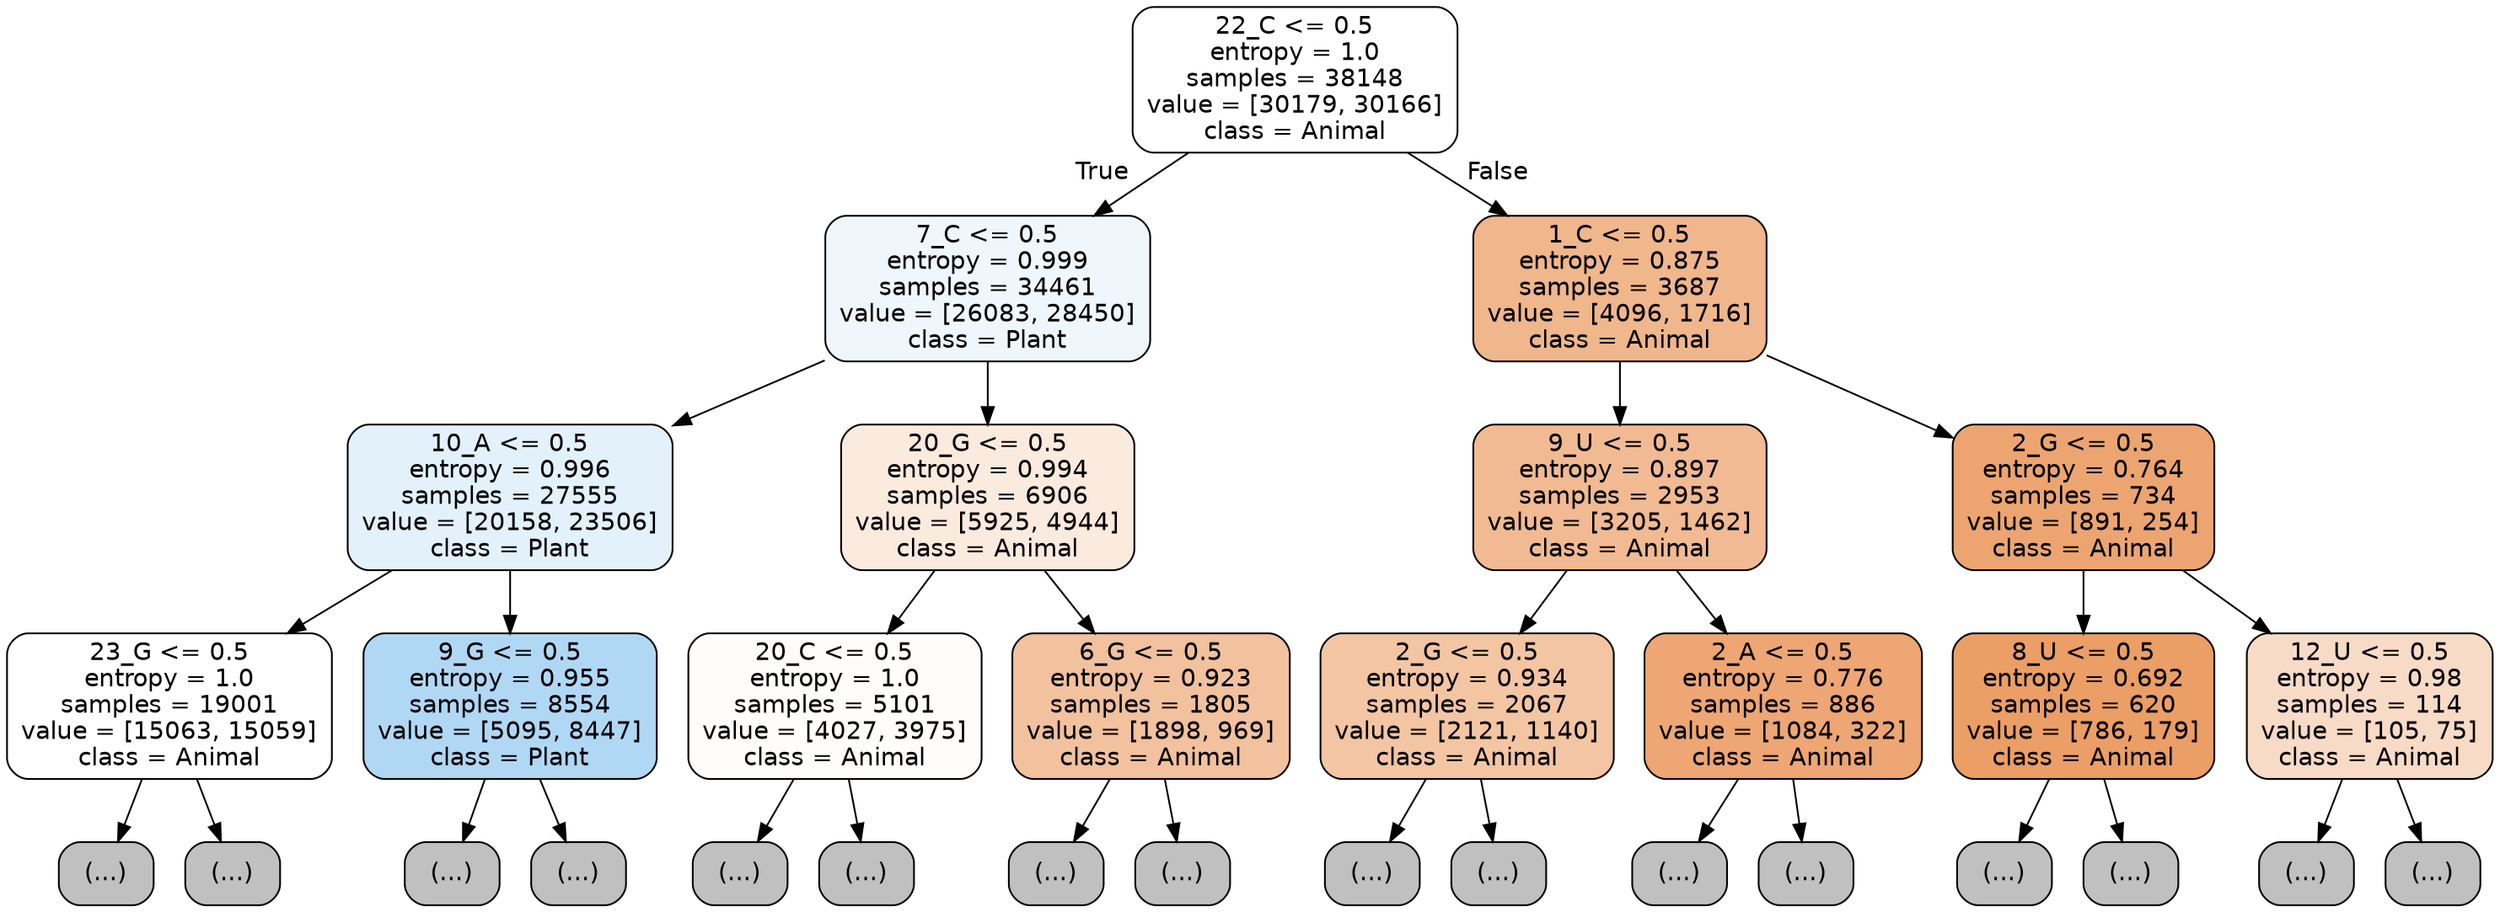 digraph Tree {
node [shape=box, style="filled, rounded", color="black", fontname="helvetica"] ;
edge [fontname="helvetica"] ;
0 [label="22_C <= 0.5\nentropy = 1.0\nsamples = 38148\nvalue = [30179, 30166]\nclass = Animal", fillcolor="#ffffff"] ;
1 [label="7_C <= 0.5\nentropy = 0.999\nsamples = 34461\nvalue = [26083, 28450]\nclass = Plant", fillcolor="#eff7fd"] ;
0 -> 1 [labeldistance=2.5, labelangle=45, headlabel="True"] ;
2 [label="10_A <= 0.5\nentropy = 0.996\nsamples = 27555\nvalue = [20158, 23506]\nclass = Plant", fillcolor="#e3f1fb"] ;
1 -> 2 ;
3 [label="23_G <= 0.5\nentropy = 1.0\nsamples = 19001\nvalue = [15063, 15059]\nclass = Animal", fillcolor="#ffffff"] ;
2 -> 3 ;
4 [label="(...)", fillcolor="#C0C0C0"] ;
3 -> 4 ;
8657 [label="(...)", fillcolor="#C0C0C0"] ;
3 -> 8657 ;
9074 [label="9_G <= 0.5\nentropy = 0.955\nsamples = 8554\nvalue = [5095, 8447]\nclass = Plant", fillcolor="#b0d8f5"] ;
2 -> 9074 ;
9075 [label="(...)", fillcolor="#C0C0C0"] ;
9074 -> 9075 ;
11104 [label="(...)", fillcolor="#C0C0C0"] ;
9074 -> 11104 ;
12077 [label="20_G <= 0.5\nentropy = 0.994\nsamples = 6906\nvalue = [5925, 4944]\nclass = Animal", fillcolor="#fbeade"] ;
1 -> 12077 ;
12078 [label="20_C <= 0.5\nentropy = 1.0\nsamples = 5101\nvalue = [4027, 3975]\nclass = Animal", fillcolor="#fffdfc"] ;
12077 -> 12078 ;
12079 [label="(...)", fillcolor="#C0C0C0"] ;
12078 -> 12079 ;
13592 [label="(...)", fillcolor="#C0C0C0"] ;
12078 -> 13592 ;
14325 [label="6_G <= 0.5\nentropy = 0.923\nsamples = 1805\nvalue = [1898, 969]\nclass = Animal", fillcolor="#f2c19e"] ;
12077 -> 14325 ;
14326 [label="(...)", fillcolor="#C0C0C0"] ;
14325 -> 14326 ;
14897 [label="(...)", fillcolor="#C0C0C0"] ;
14325 -> 14897 ;
15120 [label="1_C <= 0.5\nentropy = 0.875\nsamples = 3687\nvalue = [4096, 1716]\nclass = Animal", fillcolor="#f0b68c"] ;
0 -> 15120 [labeldistance=2.5, labelangle=-45, headlabel="False"] ;
15121 [label="9_U <= 0.5\nentropy = 0.897\nsamples = 2953\nvalue = [3205, 1462]\nclass = Animal", fillcolor="#f1ba93"] ;
15120 -> 15121 ;
15122 [label="2_G <= 0.5\nentropy = 0.934\nsamples = 2067\nvalue = [2121, 1140]\nclass = Animal", fillcolor="#f3c5a3"] ;
15121 -> 15122 ;
15123 [label="(...)", fillcolor="#C0C0C0"] ;
15122 -> 15123 ;
15856 [label="(...)", fillcolor="#C0C0C0"] ;
15122 -> 15856 ;
16169 [label="2_A <= 0.5\nentropy = 0.776\nsamples = 886\nvalue = [1084, 322]\nclass = Animal", fillcolor="#eda674"] ;
15121 -> 16169 ;
16170 [label="(...)", fillcolor="#C0C0C0"] ;
16169 -> 16170 ;
16507 [label="(...)", fillcolor="#C0C0C0"] ;
16169 -> 16507 ;
16586 [label="2_G <= 0.5\nentropy = 0.764\nsamples = 734\nvalue = [891, 254]\nclass = Animal", fillcolor="#eca571"] ;
15120 -> 16586 ;
16587 [label="8_U <= 0.5\nentropy = 0.692\nsamples = 620\nvalue = [786, 179]\nclass = Animal", fillcolor="#eb9e66"] ;
16586 -> 16587 ;
16588 [label="(...)", fillcolor="#C0C0C0"] ;
16587 -> 16588 ;
16801 [label="(...)", fillcolor="#C0C0C0"] ;
16587 -> 16801 ;
16884 [label="12_U <= 0.5\nentropy = 0.98\nsamples = 114\nvalue = [105, 75]\nclass = Animal", fillcolor="#f8dbc6"] ;
16586 -> 16884 ;
16885 [label="(...)", fillcolor="#C0C0C0"] ;
16884 -> 16885 ;
16932 [label="(...)", fillcolor="#C0C0C0"] ;
16884 -> 16932 ;
}